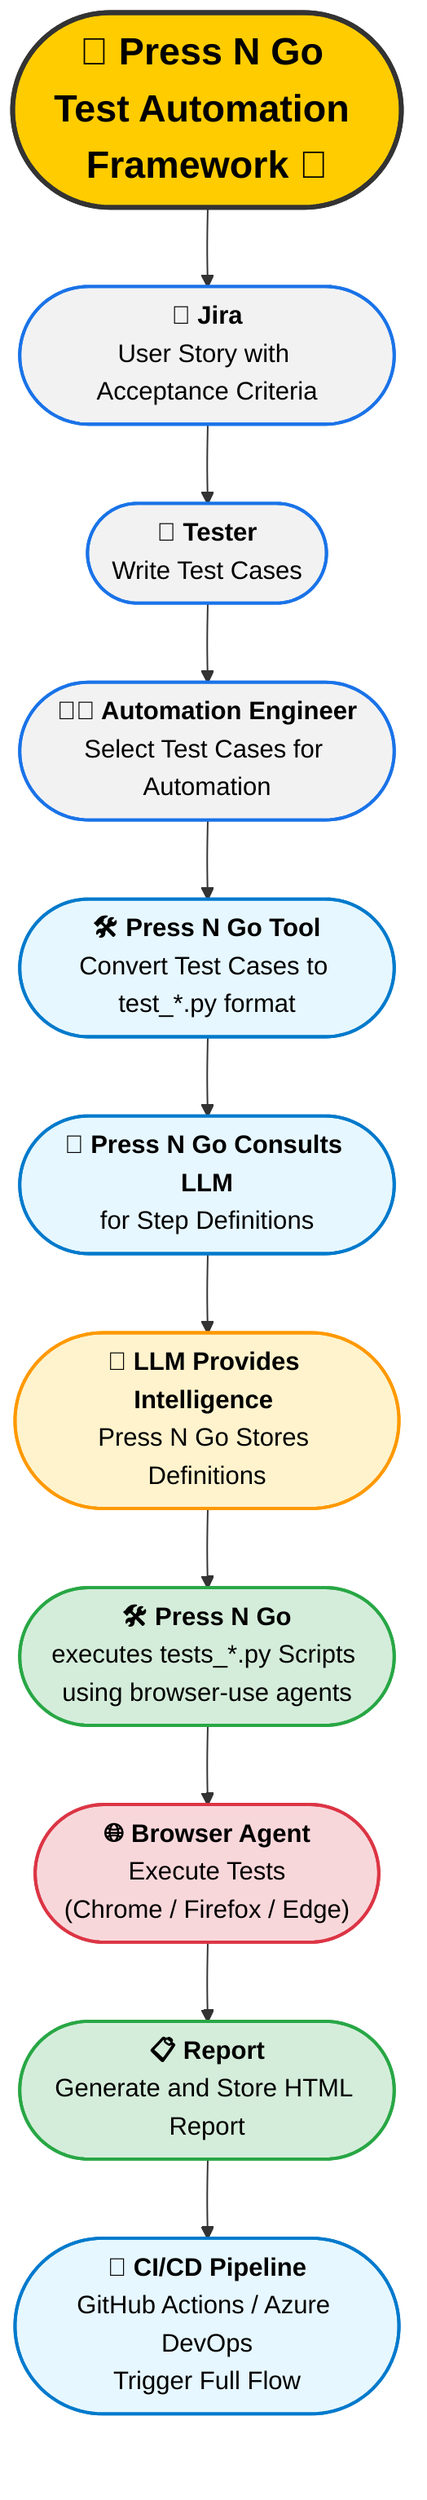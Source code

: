 flowchart TD
    %% Banner Title
    T(["<div style='font-size:24px; font-weight:bold;'>🚀 Press N Go Test Automation Framework 🚀</div>"])

    %% Flow starts
    T --> A(["<b>📝 Jira</b><br>User Story with Acceptance Criteria"])
    A --> B(["<b>🧪 Tester</b><br>Write Test Cases"])
    B --> C(["<b>👨‍💻 Automation Engineer</b><br>Select Test Cases for Automation"])
    C --> D(["<b>🛠️ Press N Go Tool</b><br>Convert Test Cases to test_*.py format"])
    D --> E(["<b>🤖 Press N Go Consults LLM</b><br>for Step Definitions"])
    E --> F(["<b>🧠 LLM Provides Intelligence </b><br>Press N Go Stores Definitions"])
    F --> G(["<b>🛠️ Press N Go</b><br>executes tests_*.py Scripts" using browser-use agents])
    G --> H(["<b>🌐 Browser Agent</b><br>Execute Tests<br>(Chrome / Firefox / Edge)"])
    H --> I(["<b>📋 Report</b><br>Generate and Store HTML Report"])
    I --> J(["<b>🔁 CI/CD Pipeline</b><br>GitHub Actions / Azure DevOps<br>Trigger Full Flow"])

    %% Styling
    style T fill:#ffcc00,stroke:#333,stroke-width:3px,color:#000
    style A fill:#f2f2f2,stroke:#1a73e8,stroke-width:2px,color:#000
    style B fill:#f2f2f2,stroke:#1a73e8,stroke-width:2px,color:#000
    style C fill:#f2f2f2,stroke:#1a73e8,stroke-width:2px,color:#000
    style D fill:#e6f7ff,stroke:#007acc,stroke-width:2px,color:#000
    style E fill:#e6f7ff,stroke:#007acc,stroke-width:2px,color:#000
    style F fill:#fff3cd,stroke:#ff9900,stroke-width:2px,color:#000
    style G fill:#d4edda,stroke:#28a745,stroke-width:2px,color:#000
    style H fill:#f8d7da,stroke:#dc3545,stroke-width:2px,color:#000
    style I fill:#d4edda,stroke:#28a745,stroke-width:2px,color:#000
    style J fill:#e6f7ff,stroke:#007acc,stroke-width:2px,color:#000